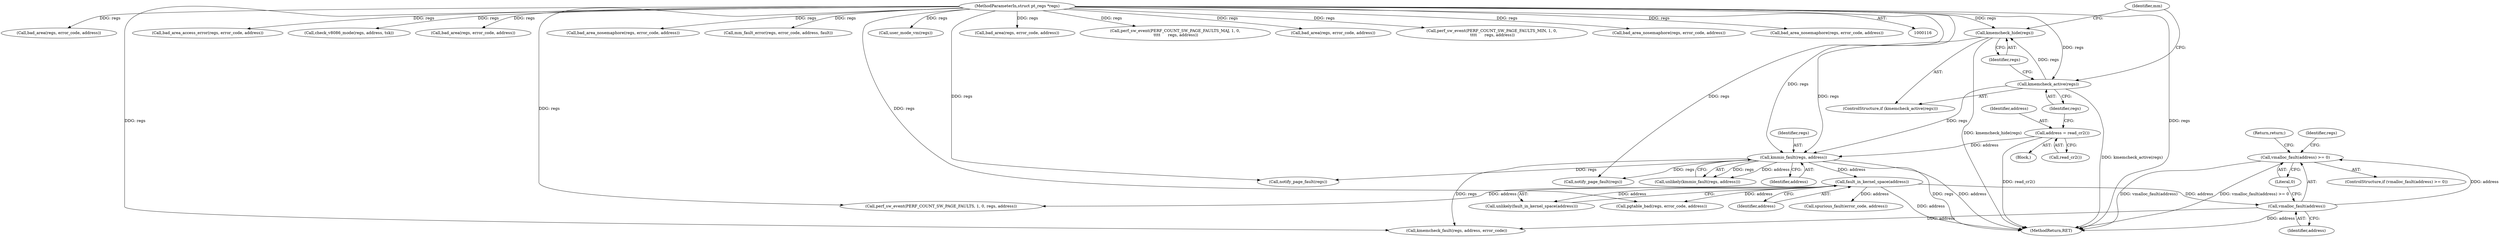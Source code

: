 digraph "0_linux_a8b0ca17b80e92faab46ee7179ba9e99ccb61233_52@API" {
"1000185" [label="(Call,vmalloc_fault(address) >= 0)"];
"1000186" [label="(Call,vmalloc_fault(address))"];
"1000171" [label="(Call,fault_in_kernel_space(address))"];
"1000165" [label="(Call,kmmio_fault(regs, address))"];
"1000156" [label="(Call,kmemcheck_hide(regs))"];
"1000154" [label="(Call,kmemcheck_active(regs))"];
"1000117" [label="(MethodParameterIn,struct pt_regs *regs)"];
"1000150" [label="(Call,address = read_cr2())"];
"1000150" [label="(Call,address = read_cr2())"];
"1000452" [label="(MethodReturn,RET)"];
"1000171" [label="(Call,fault_in_kernel_space(address))"];
"1000305" [label="(Call,bad_area(regs, error_code, address))"];
"1000151" [label="(Identifier,address)"];
"1000153" [label="(ControlStructure,if (kmemcheck_active(regs)))"];
"1000167" [label="(Identifier,address)"];
"1000202" [label="(Call,notify_page_fault(regs))"];
"1000375" [label="(Call,bad_area_access_error(regs, error_code, address))"];
"1000156" [label="(Call,kmemcheck_hide(regs))"];
"1000443" [label="(Call,check_v8086_mode(regs, address, tsk))"];
"1000184" [label="(ControlStructure,if (vmalloc_fault(address) >= 0))"];
"1000165" [label="(Call,kmmio_fault(regs, address))"];
"1000164" [label="(Call,unlikely(kmmio_fault(regs, address)))"];
"1000197" [label="(Call,spurious_fault(error_code, address))"];
"1000327" [label="(Call,bad_area(regs, error_code, address))"];
"1000152" [label="(Call,read_cr2())"];
"1000189" [label="(Return,return;)"];
"1000241" [label="(Call,perf_sw_event(PERF_COUNT_SW_PAGE_FAULTS, 1, 0, regs, address))"];
"1000254" [label="(Call,bad_area_nosemaphore(regs, error_code, address))"];
"1000192" [label="(Identifier,regs)"];
"1000396" [label="(Call,mm_fault_error(regs, error_code, address, fault))"];
"1000119" [label="(Block,)"];
"1000212" [label="(Call,notify_page_fault(regs))"];
"1000157" [label="(Identifier,regs)"];
"1000216" [label="(Call,user_mode_vm(regs))"];
"1000170" [label="(Call,unlikely(fault_in_kernel_space(address)))"];
"1000161" [label="(Identifier,mm)"];
"1000186" [label="(Call,vmalloc_fault(address))"];
"1000191" [label="(Call,kmemcheck_fault(regs, address, error_code))"];
"1000166" [label="(Identifier,regs)"];
"1000363" [label="(Call,bad_area(regs, error_code, address))"];
"1000188" [label="(Literal,0)"];
"1000187" [label="(Identifier,address)"];
"1000416" [label="(Call,perf_sw_event(PERF_COUNT_SW_PAGE_FAULTS_MAJ, 1, 0,\n \t\t\t\t      regs, address))"];
"1000155" [label="(Identifier,regs)"];
"1000352" [label="(Call,bad_area(regs, error_code, address))"];
"1000428" [label="(Call,perf_sw_event(PERF_COUNT_SW_PAGE_FAULTS_MIN, 1, 0,\n \t\t\t\t      regs, address))"];
"1000237" [label="(Call,pgtable_bad(regs, error_code, address))"];
"1000154" [label="(Call,kmemcheck_active(regs))"];
"1000172" [label="(Identifier,address)"];
"1000205" [label="(Call,bad_area_nosemaphore(regs, error_code, address))"];
"1000117" [label="(MethodParameterIn,struct pt_regs *regs)"];
"1000281" [label="(Call,bad_area_nosemaphore(regs, error_code, address))"];
"1000185" [label="(Call,vmalloc_fault(address) >= 0)"];
"1000185" -> "1000184"  [label="AST: "];
"1000185" -> "1000188"  [label="CFG: "];
"1000186" -> "1000185"  [label="AST: "];
"1000188" -> "1000185"  [label="AST: "];
"1000189" -> "1000185"  [label="CFG: "];
"1000192" -> "1000185"  [label="CFG: "];
"1000185" -> "1000452"  [label="DDG: vmalloc_fault(address)"];
"1000185" -> "1000452"  [label="DDG: vmalloc_fault(address) >= 0"];
"1000186" -> "1000185"  [label="DDG: address"];
"1000186" -> "1000187"  [label="CFG: "];
"1000187" -> "1000186"  [label="AST: "];
"1000188" -> "1000186"  [label="CFG: "];
"1000186" -> "1000452"  [label="DDG: address"];
"1000171" -> "1000186"  [label="DDG: address"];
"1000186" -> "1000191"  [label="DDG: address"];
"1000171" -> "1000170"  [label="AST: "];
"1000171" -> "1000172"  [label="CFG: "];
"1000172" -> "1000171"  [label="AST: "];
"1000170" -> "1000171"  [label="CFG: "];
"1000171" -> "1000452"  [label="DDG: address"];
"1000171" -> "1000170"  [label="DDG: address"];
"1000165" -> "1000171"  [label="DDG: address"];
"1000171" -> "1000197"  [label="DDG: address"];
"1000171" -> "1000237"  [label="DDG: address"];
"1000171" -> "1000241"  [label="DDG: address"];
"1000165" -> "1000164"  [label="AST: "];
"1000165" -> "1000167"  [label="CFG: "];
"1000166" -> "1000165"  [label="AST: "];
"1000167" -> "1000165"  [label="AST: "];
"1000164" -> "1000165"  [label="CFG: "];
"1000165" -> "1000452"  [label="DDG: regs"];
"1000165" -> "1000452"  [label="DDG: address"];
"1000165" -> "1000164"  [label="DDG: regs"];
"1000165" -> "1000164"  [label="DDG: address"];
"1000156" -> "1000165"  [label="DDG: regs"];
"1000154" -> "1000165"  [label="DDG: regs"];
"1000117" -> "1000165"  [label="DDG: regs"];
"1000150" -> "1000165"  [label="DDG: address"];
"1000165" -> "1000191"  [label="DDG: regs"];
"1000165" -> "1000202"  [label="DDG: regs"];
"1000165" -> "1000212"  [label="DDG: regs"];
"1000156" -> "1000153"  [label="AST: "];
"1000156" -> "1000157"  [label="CFG: "];
"1000157" -> "1000156"  [label="AST: "];
"1000161" -> "1000156"  [label="CFG: "];
"1000156" -> "1000452"  [label="DDG: kmemcheck_hide(regs)"];
"1000154" -> "1000156"  [label="DDG: regs"];
"1000117" -> "1000156"  [label="DDG: regs"];
"1000154" -> "1000153"  [label="AST: "];
"1000154" -> "1000155"  [label="CFG: "];
"1000155" -> "1000154"  [label="AST: "];
"1000157" -> "1000154"  [label="CFG: "];
"1000161" -> "1000154"  [label="CFG: "];
"1000154" -> "1000452"  [label="DDG: kmemcheck_active(regs)"];
"1000117" -> "1000154"  [label="DDG: regs"];
"1000117" -> "1000116"  [label="AST: "];
"1000117" -> "1000452"  [label="DDG: regs"];
"1000117" -> "1000191"  [label="DDG: regs"];
"1000117" -> "1000202"  [label="DDG: regs"];
"1000117" -> "1000205"  [label="DDG: regs"];
"1000117" -> "1000212"  [label="DDG: regs"];
"1000117" -> "1000216"  [label="DDG: regs"];
"1000117" -> "1000237"  [label="DDG: regs"];
"1000117" -> "1000241"  [label="DDG: regs"];
"1000117" -> "1000254"  [label="DDG: regs"];
"1000117" -> "1000281"  [label="DDG: regs"];
"1000117" -> "1000305"  [label="DDG: regs"];
"1000117" -> "1000327"  [label="DDG: regs"];
"1000117" -> "1000352"  [label="DDG: regs"];
"1000117" -> "1000363"  [label="DDG: regs"];
"1000117" -> "1000375"  [label="DDG: regs"];
"1000117" -> "1000396"  [label="DDG: regs"];
"1000117" -> "1000416"  [label="DDG: regs"];
"1000117" -> "1000428"  [label="DDG: regs"];
"1000117" -> "1000443"  [label="DDG: regs"];
"1000150" -> "1000119"  [label="AST: "];
"1000150" -> "1000152"  [label="CFG: "];
"1000151" -> "1000150"  [label="AST: "];
"1000152" -> "1000150"  [label="AST: "];
"1000155" -> "1000150"  [label="CFG: "];
"1000150" -> "1000452"  [label="DDG: read_cr2()"];
}

